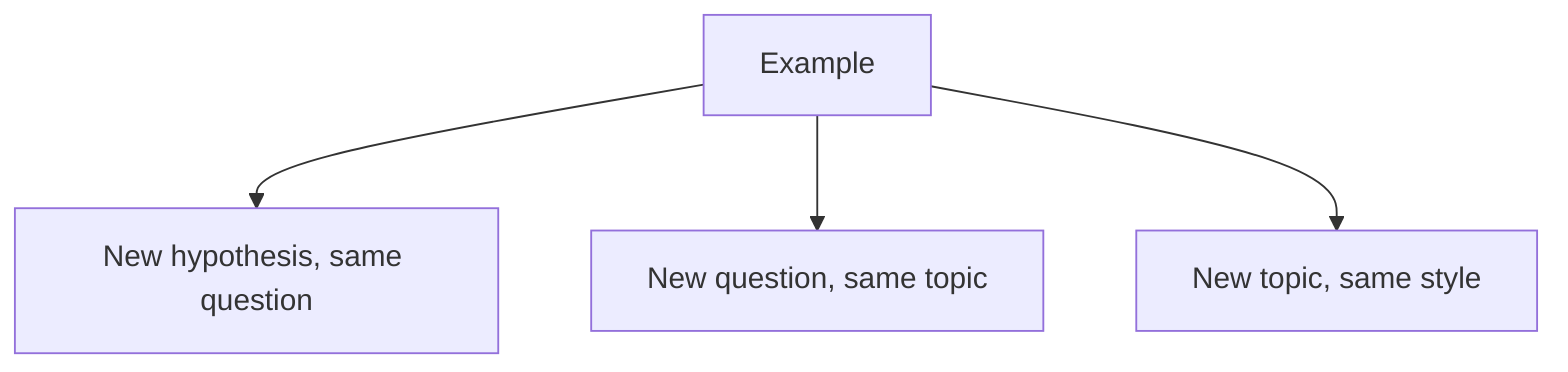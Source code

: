 graph TD
Example --> B[New hypothesis, same question] 
Example --> C[New question, same topic]
Example --> D[New topic, same style]